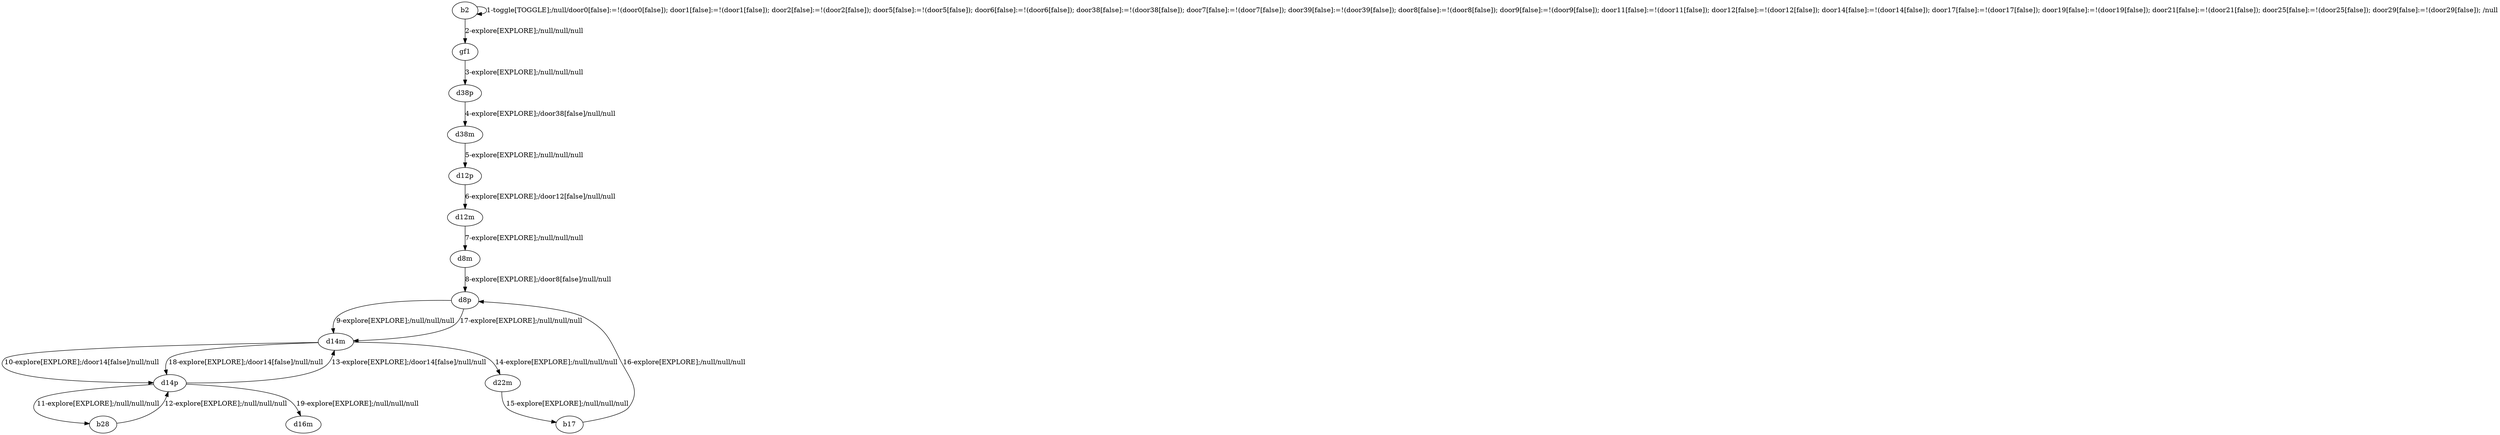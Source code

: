 # Total number of goals covered by this test: 4
# d14m --> d22m
# d14p --> d14m
# d22m --> b17
# b28 --> d14p

digraph g {
"b2" -> "b2" [label = "1-toggle[TOGGLE];/null/door0[false]:=!(door0[false]); door1[false]:=!(door1[false]); door2[false]:=!(door2[false]); door5[false]:=!(door5[false]); door6[false]:=!(door6[false]); door38[false]:=!(door38[false]); door7[false]:=!(door7[false]); door39[false]:=!(door39[false]); door8[false]:=!(door8[false]); door9[false]:=!(door9[false]); door11[false]:=!(door11[false]); door12[false]:=!(door12[false]); door14[false]:=!(door14[false]); door17[false]:=!(door17[false]); door19[false]:=!(door19[false]); door21[false]:=!(door21[false]); door25[false]:=!(door25[false]); door29[false]:=!(door29[false]); /null"];
"b2" -> "gf1" [label = "2-explore[EXPLORE];/null/null/null"];
"gf1" -> "d38p" [label = "3-explore[EXPLORE];/null/null/null"];
"d38p" -> "d38m" [label = "4-explore[EXPLORE];/door38[false]/null/null"];
"d38m" -> "d12p" [label = "5-explore[EXPLORE];/null/null/null"];
"d12p" -> "d12m" [label = "6-explore[EXPLORE];/door12[false]/null/null"];
"d12m" -> "d8m" [label = "7-explore[EXPLORE];/null/null/null"];
"d8m" -> "d8p" [label = "8-explore[EXPLORE];/door8[false]/null/null"];
"d8p" -> "d14m" [label = "9-explore[EXPLORE];/null/null/null"];
"d14m" -> "d14p" [label = "10-explore[EXPLORE];/door14[false]/null/null"];
"d14p" -> "b28" [label = "11-explore[EXPLORE];/null/null/null"];
"b28" -> "d14p" [label = "12-explore[EXPLORE];/null/null/null"];
"d14p" -> "d14m" [label = "13-explore[EXPLORE];/door14[false]/null/null"];
"d14m" -> "d22m" [label = "14-explore[EXPLORE];/null/null/null"];
"d22m" -> "b17" [label = "15-explore[EXPLORE];/null/null/null"];
"b17" -> "d8p" [label = "16-explore[EXPLORE];/null/null/null"];
"d8p" -> "d14m" [label = "17-explore[EXPLORE];/null/null/null"];
"d14m" -> "d14p" [label = "18-explore[EXPLORE];/door14[false]/null/null"];
"d14p" -> "d16m" [label = "19-explore[EXPLORE];/null/null/null"];
}